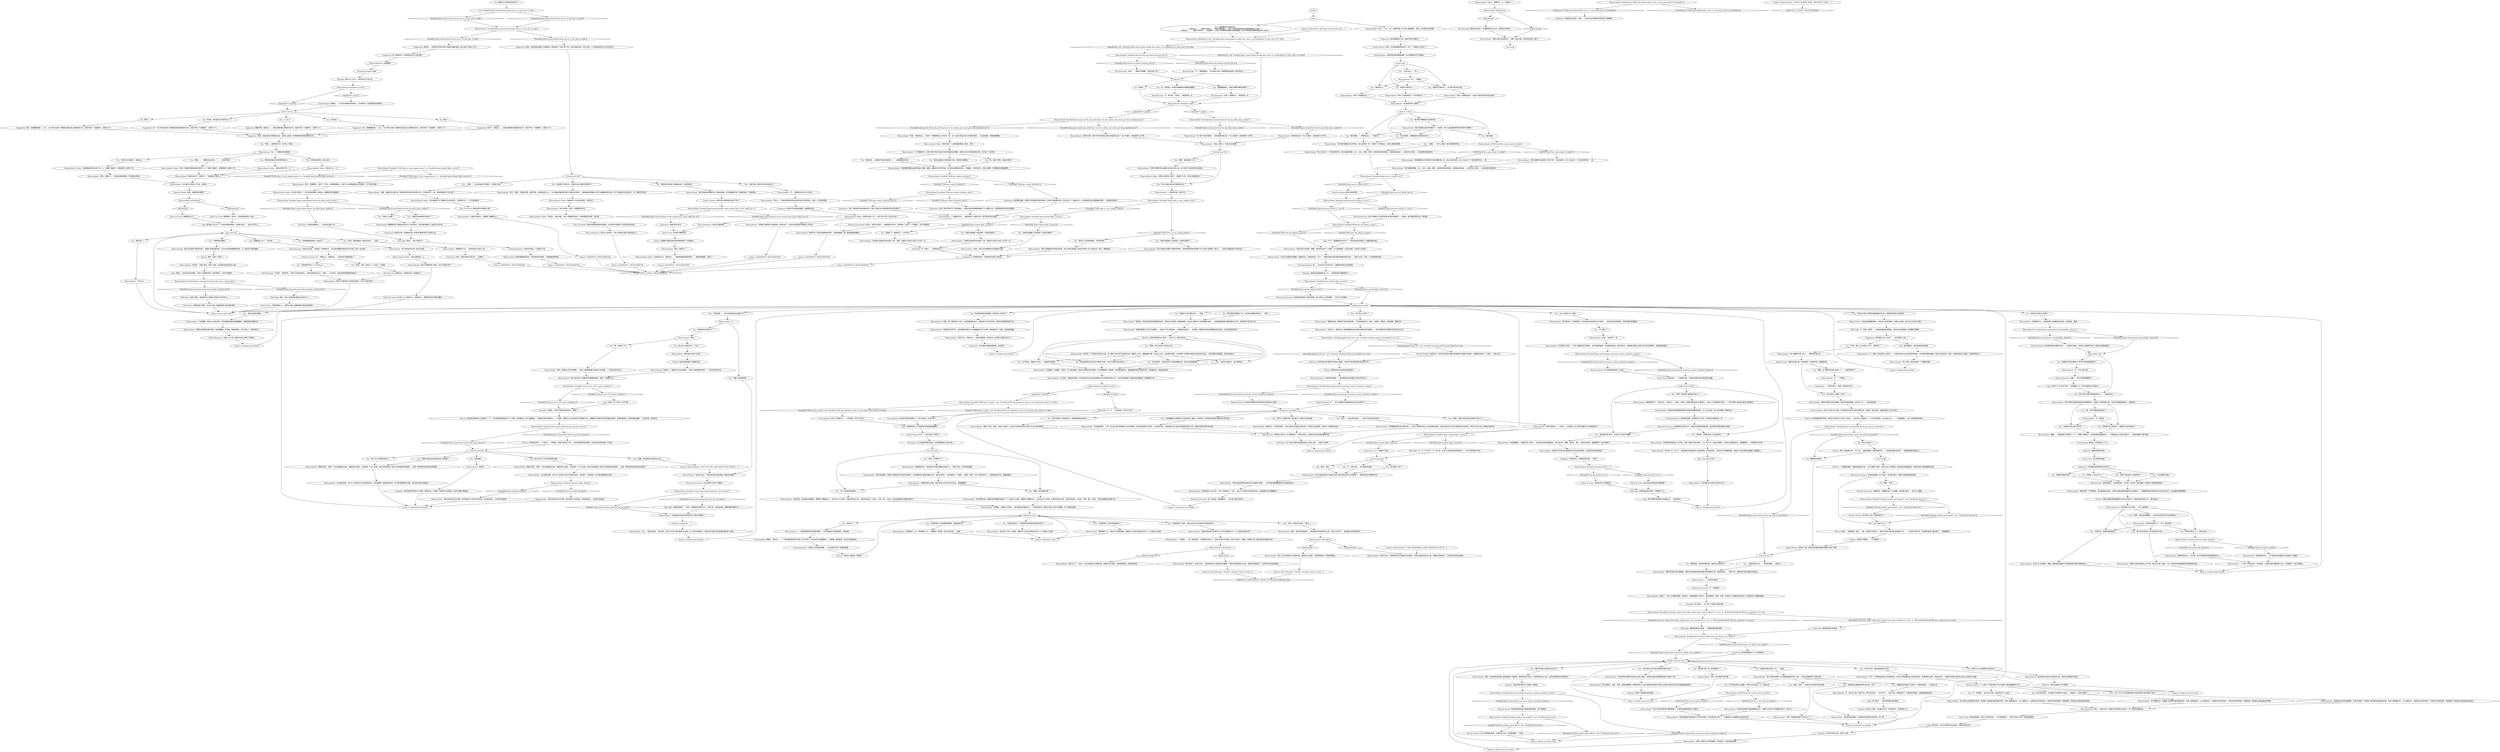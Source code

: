# MEASUREHEAD / FASCHA DQ
# Ask Measurhead if he knows way to turn back time and have converstaion about True Men in his mum's office.,
# ==================================================
digraph G {
	  0 [label="START"];
	  1 [label="input"];
	  2 [label="Measurehead's Babe: “他能进行什么生命活动呢，测颅先生？”"];
	  3 [label="Untitled hub (04)"];
	  4 [label="You: “我喜欢女人。”"];
	  5 [label="techniques and kojka"];
	  6 [label="Kim Kitsuragi: “还来？”警督叹气。“那请你快一点。”"];
	  7 [label="Measurehead: “你身上没有它。你应该为此感激。”"];
	  8 [label="Measurehead: “私人？”他看起来有些困惑。"];
	  9 [label="Measurehead's Babe: “他是要他妈的哭出来了吗，让？”她皱了皱鼻子，好像闻到什么臭味一样。"];
	  10 [label="You: “你要带我去哪里？”"];
	  11 [label="You: “要花多久？”"];
	  12 [label="Measurehead: “别恐慌，火腿三明治。我开个玩笑。我们要去我母亲的办公室。”"];
	  13 [label="Measurehead: “实际上，个体的视觉表现总是向我们传达不同的信息。这是一个代际的割裂。”"];
	  14 [label="Endurance: 他能活到五百岁。"];
	  15 [label="You: “雅伊济尼奥父亲是你的生父吗？”"];
	  16 [label="Measurehead: “对于一个受到创伤的社工的刻板忧虑。现实并不围绕着你自己的创伤运作。即使我有过创伤，我会欢迎它。与雅伊济尼奥父亲的伟大战斗会令我引以为豪。”"];
	  17 [label="Measurehead: “这是因为你仍然没能摆脱一个暴力的国王。你就像一条把尾巴缩在腿间的狗。所有人都能看见它。女人能看见它，这就是你还没有找到一个相衬的伴侣的原因。或者是那个伴侣被从你身边偷走的原因。”"];
	  18 [label="Reaction Speed: 雷内应该会同意。"];
	  19 [label="You: “我以为你不喜欢其他种族的女人——包括克吉克。”"];
	  20 [label="Logic: 你有冷硬的事实保护你免遭心碎——这就足够了。"];
	  21 [label="Measurehead: Variable[\"gates.measurhead_semenese_semen_retention_society\"]"];
	  22 [label="Variable[\"gates.measurhead_semenese_semen_retention_society\"]", shape=diamond];
	  23 [label="!(Variable[\"gates.measurhead_semenese_semen_retention_society\"])", shape=diamond];
	  24 [label="Logic: 智力独立——绝对是值得庆祝的事情。"];
	  25 [label="Measurehead: “在我看来，你需要一个警告。这个警告就是：回到过去是绝对有可能的。你只需要取得一张船票，前往塞热格利岛，那是塞美尼群岛的极南之境，亦称幽灵岛。然后走进灰域。”"];
	  26 [label="You: “好吧，那我去问问她。”[离开。]"];
	  27 [label="You: “灰域驾驶员？我已经和她聊过了。”"];
	  28 [label="Measurehead: IsKimHere()"];
	  29 [label="IsKimHere()", shape=diamond];
	  30 [label="!(IsKimHere())", shape=diamond];
	  31 [label="Measurehead: Variable[\"TASK.get_reality_lowdown_done\"]"];
	  32 [label="Variable[\"TASK.get_reality_lowdown_done\"]", shape=diamond];
	  33 [label="!(Variable[\"TASK.get_reality_lowdown_done\"])", shape=diamond];
	  34 [label="Measurehead: ”记住，发生在我妈办公室里的事，就留在办公室里。沉默冥想结束，生物竞争继续。“"];
	  35 [label="Measurehead: IsKimHere()"];
	  36 [label="IsKimHere()", shape=diamond];
	  37 [label="!(IsKimHere())", shape=diamond];
	  38 [label="Jump to: [Kim Kitsuragi: \"\"Finally. I thought I have to come...\"]"];
	  39 [label="Measurehead's Babe: “别让他*无聊*了！”宝贝在指间卷起一缕发丝，用嫌恶的目光瞪着你。"];
	  40 [label="Measurehead's Babe: “*你*就是那个在下腹部位生长的东西！”女孩怒斥你。“一文不值的家伙。”"];
	  41 [label="Pain Threshold: 这些话语令你*痛彻心扉*。"];
	  42 [label="Measurehead: “女人，”他自问自答。“她们恨它。她们认为你不适合精神上的连结。女人能令你更强大，但首先你不能让你的自卑妨害到这个过程。”"];
	  43 [label="You: “不，当然不是——我只是想试试看。”"];
	  44 [label="Measurehead: “你了解了现实的根茎——然后就想回到过去？”巨人凝视你。他的表情十分严肃……"];
	  45 [label="Measurehead: IsKimHere()  and  Variable[\"gates.measurhead_disable_kim_react_to_turnbacktime_if_seen_once\"] == false"];
	  46 [label="IsKimHere()  and  Variable[\"gates.measurhead_disable_kim_react_to_turnbacktime_if_seen_once\"] == false", shape=diamond];
	  47 [label="!(IsKimHere()  and  Variable[\"gates.measurhead_disable_kim_react_to_turnbacktime_if_seen_once\"] == false)", shape=diamond];
	  48 [label="Suggestion: 除了种族科学，你觉得他还对什么感兴趣？"];
	  49 [label="You: “那是……”（慢慢扫视女孩们。）“……某些*东西*。”"];
	  50 [label="Esprit de Corps: 那警督怎么办？"];
	  51 [label="Esprit de Corps: 女人，种族主义，逆转时间——对他来说不能更无聊了。"];
	  52 [label="Kim Kitsuragi: 警督点头，收起笔记本。他准备走了。"];
	  53 [label="Endurance: 好吧，在我们改变主意之前——动身吧！"];
	  54 [label="You: “性的重点是*协作*。你有多少伴侣并不重要。”"];
	  55 [label="Empathy: 不是这样的。你拥有母亲的爱……对吧？"];
	  56 [label="Measurehead: “他做了一个男人必须做的事情。他变成了一道钢铁般的*平衡力*。通过稀缺性、禁欲、戒律，还有每个父亲都应该和他的儿子保持的令人尊敬的距离。”"];
	  57 [label="Measurehead: “雅伊济尼奥父亲充满智慧。他意识到如果我母亲的温柔没有制衡的力量，我就会变成……”他停下来，确保你的注意力集中在他身上。"];
	  58 [label="Measurehead: “这里曾有过好时光。我在精美的填色书上涂抹塞美尼花卉与动物。那些魔芋花、针鼹、红树林和狐蝠。”"];
	  59 [label="Conceptualization: 嗯……也许你可以多问问当下，就能明白回到过去的秘密。"];
	  60 [label="You: “你和宝贝们是怎么回事？”"];
	  61 [label="You: “精保社？你在说什么？”"];
	  62 [label="Measurehead: “我刚刚和你说了。它不是给你这种被阿尔古迷惑的人准备的。”"];
	  63 [label="Jump to: [mightymeasurehub]"];
	  64 [label="Jump to: [mightymeasurehub]"];
	  65 [label="Measurehead: “很显然，你无法打碎你的神经质的执念。哀悼过去不是男人该做的事情。这应该让那些为亡夫恸哭寡妇来做——还有那些精神有问题的康米主义者，终日悲叹于他们的公社。”"];
	  66 [label="first pale hub"];
	  67 [label="Measurehead: “我和火腿三明治回来了。你瞧，他还活着。我没有伤害这个条子。”"];
	  68 [label="You: “我需要想办法逆转时间。”\n“测颅先生……”（低垂下你的头。）“我觉得我搞砸了，让唯一有足够的财富来为我答疑解惑的人离开了。”\n“测颅先生……”（低垂下你的头。）“我搞砸了，让唯一有足够的财富来为我答疑解惑，但又没有富裕到能够扭曲光的人离开了。”"];
	  69 [label="Measurehead: “别以为我向你讲解了种族科学理论，就意味着我现在是你那个内心*成长*进程的一部分了——你的状况看起来可不容乐观。”"];
	  70 [label="You: 我要怎么让他和我开诚布公？"];
	  71 [label="You: Variable[\"plaza.measurehead_facha_dq_wc_to_get_him_to_talk\"]"];
	  72 [label="Variable[\"plaza.measurehead_facha_dq_wc_to_get_him_to_talk\"]", shape=diamond];
	  73 [label="!(Variable[\"plaza.measurehead_facha_dq_wc_to_get_him_to_talk\"])", shape=diamond];
	  74 [label="Measurehead: Variable[\"plaza.measurehead_facha_dq_wc_to_get_him_to_talk\"]"];
	  75 [label="Variable[\"plaza.measurehead_facha_dq_wc_to_get_him_to_talk\"]", shape=diamond];
	  76 [label="!(Variable[\"plaza.measurehead_facha_dq_wc_to_get_him_to_talk\"])", shape=diamond];
	  77 [label="You: （说谎。）“你之前说你的下腹有一个东西在‘成长’……”"];
	  78 [label="Jump to: [MAINHUB - MEASUREHUB]"];
	  79 [label="Measurehead: “消化与排泄，如同一只超重的阿米巴。”"];
	  80 [label="Jump to: [MAINHUB - MEASUREHUB]"];
	  81 [label="Measurehead: “不。”"];
	  82 [label="Empathy: 这里有一个绝对*崇敬*母亲的孝子。棒极了！"];
	  83 [label="Half Light: 你就同意他吧——你和一头塞美尼老虎被关在一个笼子里。任由他处置。他随时都能*碾死*你。"];
	  84 [label="You: “我真的*必须*回到过去。”（继续。）"];
	  85 [label="Measurehead: “看看你身边。看看性科学的近期发展——所有的新奇技巧，配件，防腐剂，按摩油，润滑油膏，堕胎诊所……”"];
	  86 [label="Measurehead: Variable[\"plaza.fascha_dq_asked_someone_the_q\"]"];
	  87 [label="Variable[\"plaza.fascha_dq_asked_someone_the_q\"]", shape=diamond];
	  88 [label="!(Variable[\"plaza.fascha_dq_asked_someone_the_q\"])", shape=diamond];
	  89 [label="Perception (Sight): 纹身？"];
	  90 [label="Measurehead: “我们可以撇开那个低幼态的朋友。这次只有我们两个。”"];
	  91 [label="You: “曷城警督能和我们一起去吗？”"];
	  92 [label="Measurehead: “这在爱的伟大战争中会对你不利。”"];
	  93 [label="You: “文化的胜利。你看那些吉皮特和克吉克人……”"];
	  94 [label="Half Light: 如果你能运用*恐惧*，还要爱干什么。"];
	  95 [label="Visual Calculus: 历史上*从未*有人像让·卢克测颅先生现在*这样*坚毅不屈。他如同一座方尖碑，顽强的意志伫立在大地上。"];
	  96 [label="Jump to: [daddy questions hub]"];
	  97 [label="Measurehead: “否认事实无法拯救你的灵魂。你就像一条把尾巴缩在腿间的狗。所有人都能看见它。女人能看见它，这就是你还没有找到一个相衬的伴侣的原因。或者是那个伴侣被从你身边偷走的原因。”"];
	  98 [label="Logic: 不-不，盖理看起来太科学了，不适合掺和进这种乱七八糟的爱欲纠葛。"];
	  99 [label="Measurehead: Variable[\"plaza.rene_its_About_love\"]"];
	  100 [label="Variable[\"plaza.rene_its_About_love\"]", shape=diamond];
	  101 [label="!(Variable[\"plaza.rene_its_About_love\"])", shape=diamond];
	  102 [label="Measurehead: Variable[\"plaza.lorryman_fascha_rc_scss\"]"];
	  103 [label="Variable[\"plaza.lorryman_fascha_rc_scss\"]", shape=diamond];
	  104 [label="!(Variable[\"plaza.lorryman_fascha_rc_scss\"])", shape=diamond];
	  105 [label="Physical Instrument: 你得和他搞清楚一些别的事情，男人和男人之间的事情——你为什么打晕他。"];
	  106 [label="You: “抱歉，我没想把对话变得这么私人。”"];
	  107 [label="Measurehead: “我毫不意外。你像一个在垃圾堆里生活的，被抛弃的小畜生。无法滋养一个女人的爱。我们的母亲教会了我们从异性那里识别爱意——这是一种你显然没有体验过的纽带。”"];
	  108 [label="Measurehead: (Variable[\"yard.cuno_report_back_after_speed_quest_hub_reached\"] == true  or  XPStandardSetBool(\"XP.cuno_suspicion\") == true)"];
	  109 [label="(Variable[\"yard.cuno_report_back_after_speed_quest_hub_reached\"] == true  or  XPStandardSetBool(\"XP.cuno_suspicion\") == true)", shape=diamond];
	  110 [label="!((Variable[\"yard.cuno_report_back_after_speed_quest_hub_reached\"] == true  or  XPStandardSetBool(\"XP.cuno_suspicion\") == true))", shape=diamond];
	  111 [label="You: “也许你的父亲只是不知道如何表达关爱？”"];
	  112 [label="You: “是的，咳咳……回到宝贝和逆转时间的话题……”"];
	  113 [label="Interfacing: 一个诚实的男人，做着一份诚实的工作。"];
	  114 [label="You: “这和宗主国有关。他只能靠我了。”"];
	  115 [label="Measurehead: “还有*记住*，在我母亲的办公室里发生的事情，不能传出我母亲的办公室。安静的沉思结束了，生物学的对抗将会继续。”"];
	  116 [label="You: “灰域驾驶员？是的，我们已经讨论过灰域和它的诸多影响了。”"];
	  117 [label="Jump to: [IsKimHere() && gates.measurhead_disa ...]"];
	  118 [label="Encyclopedia: 啊是的，‘蛋白块’——一个格拉德的舶来科学术语，用于形容一个在灰域中过度暴露的人。张着嘴，精神紧张，完全无法回到现实。"];
	  119 [label="You: “哦，她退休了吗？”"];
	  120 [label="Horrific Necktie: 新奇技巧？*你的*技巧或许在弗兰考格斯时代是最不新奇的。你需要这种技巧，*兄弟*——赖以为生！"];
	  121 [label="You: “你的宝贝们美极了。我真伤心。”"];
	  122 [label="You: “但如果我不想一个人去怎么办……。”"];
	  123 [label="Measurehead: “唯一配被称作男人的人——雅伊济尼奥父亲。”"];
	  124 [label="Inland Empire: 雅伊济尼奥父亲？听起来像一个神秘学家。或者魔术师。"];
	  125 [label="Half Light: 不，这是个*陷阱*……如果你顺着他的逻辑走，他会对你说或者做一些*糟糕*的事情……"];
	  126 [label="You: 摆脱掉这种感觉。"];
	  127 [label="Measurehead: “你的自动驾驶仪的鬼哭狼嚎太响了，我看不见也听不见你要举的例子，阿尔古。”"];
	  128 [label="Horrific Necktie: 你们大聊特聊*精液*，但是谁也不射。派对要落幕了，*兄弟*。"];
	  129 [label="Measurehead: “你不需要记住。你就像一条把尾巴缩在腿间的狗。所有人都能看见它。女人能看见它，这就是你还没有找到一个相衬的伴侣的原因。或者是那个伴侣被从你身边偷走的原因。”"];
	  130 [label="Measurehead: “精保社是一个封闭群组，成员都是意志坚定、为建立战略性精液储备而作出贡献的人。它需要钢铁般的意志和无与伦比的专注力。这远超你的精神潜能。”"];
	  131 [label="Measurehead: Variable[\"gates.measurhead_semenokojkic_chimera\"]"];
	  132 [label="Variable[\"gates.measurhead_semenokojkic_chimera\"]", shape=diamond];
	  133 [label="!(Variable[\"gates.measurhead_semenokojkic_chimera\"])", shape=diamond];
	  134 [label="You: “我们的对话是怎么进行到这种方向的……”"];
	  135 [label="Jump to: [techniques and kojka]"];
	  136 [label="Jump to: [mightymeasurehub]"];
	  137 [label="Measurehead: Variable[\"gates.measurehead_know_his_father_was_welder\"]"];
	  138 [label="Variable[\"gates.measurehead_know_his_father_was_welder\"]", shape=diamond];
	  139 [label="!(Variable[\"gates.measurehead_know_his_father_was_welder\"])", shape=diamond];
	  140 [label="Jump to: [paledriver hub]"];
	  141 [label="Endurance: 看起来这也没用，兄弟……也许你应该试着和其他传统主义者聊聊。"];
	  142 [label="Jump to: [Measurehead: \"\"DON'T WORRY, BABE. THIS WON'T TAKE...\"]"];
	  143 [label="Jump to: [Measurehead: \"\"AND REMEMBER. WHAT HAPPENS IN MY M...\"]"];
	  144 [label="You: “等等，我到底缺了什么？”"];
	  145 [label="Measurehead: “你确实在肢体冲突中胜过了我，但我并不在智力冲突上*欠*你一次。”"];
	  146 [label="You: “这条裤子不适合你。它穿在你身上就像*性爱把手*。”"];
	  147 [label="Measurehead: “整个组织见证了她被授予荣誉镌刻镇纸。那是一个温柔的日子。”"];
	  148 [label="Measurehead: “我会对你大发慈悲，蚕蛹。我会和你分享一个秘密。这个秘密就是：过去没有爱。只有当下才有爱。”"];
	  149 [label="You: “或许就讲一两个？”"];
	  150 [label="You: “什么胜利？”"];
	  151 [label="Measurehead: Variable[\"TASK.get_reality_lowdown\"]"];
	  152 [label="Variable[\"TASK.get_reality_lowdown\"]", shape=diamond];
	  153 [label="!(Variable[\"TASK.get_reality_lowdown\"])", shape=diamond];
	  154 [label="Measurehead: Variable[\"gates.measurhead_fascha_dq_didnt_know_reality\"]"];
	  155 [label="Variable[\"gates.measurhead_fascha_dq_didnt_know_reality\"]", shape=diamond];
	  156 [label="!(Variable[\"gates.measurhead_fascha_dq_didnt_know_reality\"])", shape=diamond];
	  157 [label="Jump to: [MAINHUB - MEASUREHUB]"];
	  158 [label="Kim Kitsuragi: “不会的。”他安慰你。“我们又不是连体婴儿。你想去和他谈论女人，我想……干点别的。别因为我的缘故而克制自己。”"];
	  159 [label="Half Light: 这是个陷阱！谁知道你去了那里之后他会*对你*做什么……"];
	  160 [label="Esprit de Corps: 那警督呢？他不在，但你希望他和你一起去……"];
	  161 [label="Esprit de Corps: 没关系。女人种族主义，逆转时间——警督本来也不会感兴趣的。"];
	  162 [label="Measurehead: “你的赞同对我来说一文不值。你是个被爱*打败*的男人。这一目了然。我在你的表情、声音和心里看到这点。爱需要勇气——你的勇气还不够。”"];
	  163 [label="Measurehead: Variable[\"reputation.kim\"] >= 1"];
	  164 [label="Variable[\"reputation.kim\"] >= 1", shape=diamond];
	  165 [label="!(Variable[\"reputation.kim\"] >= 1)", shape=diamond];
	  166 [label="Measurehead: “我没有屈服于我的身体对于享乐的追求。但你显然这么做了——这就是为什么我要停止和你的对话。”"];
	  167 [label="Empathy: 打你的不是你父亲，是这个世界。"];
	  168 [label="Measurehead: “与之相反的是，你产生了这种对于宝贝们的病态执念。任何宝贝，包括我的。这不是问题的解决方案。”"];
	  169 [label="You: “我几乎不记得我的母亲了。”"];
	  170 [label="Measurehead: “哪怕你只是*有一点*想要找到一个相衬的伴侣，你都必须打碎这层幼稚的外壳。”"];
	  171 [label="You: “为什么我觉得这里有诈……”"];
	  172 [label="Measurehead: “在你买票之前，我建议你先看看灰域能对一个人造成什么后果。酒精是个残酷的主人，但它还比不上灰域。灰域夺走你的心智，丢弃你的血肉。它任性、可怖，像一个处女。你会在她面前失去勇气的。”"];
	  173 [label="Measurehead: “是的。我们的会晤结束了。是时候离开我母亲的办公室，回到工作中去了。我希望这对你有所启发。”"];
	  174 [label="Measurehead: “我们说完了。还有*记住*，在我母亲的办公室里发生的事情，不能传出我母亲的办公室。安静的沉思结束了，生物学的对抗将会继续。”"];
	  175 [label="Measurehead: “你想回到过去？”巨人盯着你。他的表情十分严肃……"];
	  176 [label="Measurehead: “我可以想象那对你来说有多难。别以为现在我就有义务成为你那个内心*成长*的一部分。想都别想。”"];
	  177 [label="Measurehead's Babe: “听到没，”她尖叫道，“像一只肥胖的阿米巴！你甚至都没法*操*！真可悲。”"];
	  178 [label="Measurehead: “所以……女人，哈？”塞美尼超人在沙发上舒展身体，如同一头布满花纹的巨猫。"];
	  179 [label="women hub"];
	  180 [label="You: （环顾四周。）“所以你妈妈现在在这里工作？”"];
	  181 [label="Measurehead: “我的母亲*永远*不会死。”"];
	  182 [label="Untitled hub (08)"];
	  183 [label="You: “我承认我最近才回到现实中来。我依然头昏脑胀。”"];
	  184 [label="Measurehead: 雕塑般的巨人看起来已经忘记了你的存在。他沉浸在思绪中，视线扫过地平线……"];
	  185 [label="Measurehead: “它甚至令我伤心。酒精是个残酷的主人。”"];
	  186 [label="You: “是时候说到男人的对立面了。”"];
	  187 [label="Measurehead: “也许我们*应该*私下交谈。和我走。”"];
	  188 [label="Kim Kitsuragi: “你自己去谈话。”他答道，扫视着扶手。“反正我也需要去弗利多买点东西。我们一会见面。”"];
	  189 [label="Measurehead: Variable[\"whirling.necktie_personified\"]  and  CheckItem(\"neck_tie\")"];
	  190 [label="Variable[\"whirling.necktie_personified\"]  and  CheckItem(\"neck_tie\")", shape=diamond];
	  191 [label="!(Variable[\"whirling.necktie_personified\"]  and  CheckItem(\"neck_tie\"))", shape=diamond];
	  192 [label="You: “谢谢你和我分享这一切。”（继续。）"];
	  193 [label="Electrochemistry: 有趣……所以它是某种催情药？"];
	  194 [label="You: “我不觉得有人在和我乱交。虽然我希望有这样的人。”"];
	  195 [label="Reaction Speed: 哼……所以*这就是*他和那些克吉克之间的情况了……"];
	  196 [label="Jump to: [daddy questions hub]"];
	  197 [label="Jump to: [mightymeasurehub]"];
	  198 [label="You: “你不明白。我要从30年代——把迪斯科带回来。”"];
	  199 [label="Measurehead: “或许这样最好。如果学习基础词汇的机会已经错过，向你解释现实-根茎的精妙之处，就已经太晚了。将灰域视作一个谜题——黑暗、可憎，又令人惊异地平凡——如同结块的牛奶、发霉的蜜桃。”"];
	  200 [label="Endurance: 又来？但你已经学习了理论基础……看来在我们搞清楚到底缺了什么概念之后，还是得回来和石柱先生聊聊。"];
	  201 [label="Measurehead: Variable[\"gates.mhead_fight_success\"]"];
	  202 [label="Variable[\"gates.mhead_fight_success\"]", shape=diamond];
	  203 [label="!(Variable[\"gates.mhead_fight_success\"])", shape=diamond];
	  204 [label="You: “你就不能直截了当地回答一次我的问题吗？”"];
	  205 [label="Measurehead: “你想用心理学的方式操控我，但你失败了。现在你应该回到你卑微的工作中去。”"];
	  206 [label="Electrochemistry: 而且比你更好看。"];
	  207 [label="Measurehead: “是的。”"];
	  208 [label="Measurehead: “是的。带着无与伦比的荣耀——有些人说她带着最为至高无上的荣耀。一个真正的现代仪式。”"];
	  209 [label="You: “抱歉，我没想刺探。”"];
	  210 [label="Reaction Speed: 女……？"];
	  211 [label="Measurehead: “然后？你就想说这个？你不喜欢女人？”"];
	  212 [label="what is it about"];
	  213 [label="You: “当下有什么好的？”"];
	  214 [label="Measurehead: Variable[\"gates.mhead_fight_success\"]"];
	  215 [label="Variable[\"gates.mhead_fight_success\"]", shape=diamond];
	  216 [label="!(Variable[\"gates.mhead_fight_success\"])", shape=diamond];
	  217 [label="Measurehead: “为了理解时间，你至少得对*现实*的运作法则有最基本的理解。你眼中无穷无尽的震惊告诉我，你对此*一无所知*。”"];
	  218 [label="Untitled hub (02)"];
	  219 [label="Measurehead: “我们去王国地下最深的洞穴，那里生活着无眼生物，它们对光线和温暖蒙昧无知，只一味在地下潜伏盘踞。”"];
	  220 [label="Shivers: 一个强硬的身影，有着神话般的比例，几乎占满整个房间。他在水池上方弯着背，肌肉如同海浪般舒展，在他的皮肤下卷出细腻的波纹。"];
	  221 [label="Electrochemistry: 这对于种族主义货車司机来说*肯定*是假的——这家伙一辈子都没有挤出过一两的爱！"];
	  222 [label="Jump to: [Measurehead: \"\"BUT YOU DID. AND THEN YOUR TESTICL...\"]"];
	  223 [label="Measurehead: “多么可惜。那本来会是一个有趣的话题。”"];
	  224 [label="Measurehead: “绝望。祈求。迷惑。没有女人想和一个屈从于生理冲动的男人建立长久的心理-性纽带。”"];
	  225 [label="Measurehead: Variable[\"gates.mhead_fight_success\"]"];
	  226 [label="Variable[\"gates.mhead_fight_success\"]", shape=diamond];
	  227 [label="!(Variable[\"gates.mhead_fight_success\"])", shape=diamond];
	  228 [label="Measurehead: “如果你想要关于宝贝们的建议——或者关于生活的奥秘——或者甚至瑞瓦肖——向前看。你需要不断前进来摆脱失败的状态。向未来的胜利进发。”"];
	  229 [label="Measurehead: “不。”冷静的声音从你上方传来。"];
	  230 [label="Measurehead's Babe: “测颅先生独一无二，他不*在乎*别人怎么评价他！”"];
	  231 [label="Visual Calculus: 奇怪，在这里他看起来有些不一样了。不再那么的‘庞大’了。"];
	  232 [label="Measurehead: Variable[\"cargo.evrart_2372_union_members\"]"];
	  233 [label="Variable[\"cargo.evrart_2372_union_members\"]", shape=diamond];
	  234 [label="!(Variable[\"cargo.evrart_2372_union_members\"])", shape=diamond];
	  235 [label="Measurehead: Variable[\"cargo.measurehead_physinst_not_accurate\"]"];
	  236 [label="Variable[\"cargo.measurehead_physinst_not_accurate\"]", shape=diamond];
	  237 [label="!(Variable[\"cargo.measurehead_physinst_not_accurate\"])", shape=diamond];
	  238 [label="mightymeasurehub"];
	  239 [label="Reaction Speed: 这个精液保留社是什么东西？"];
	  240 [label="Physical Instrument: 但记住，别花太多努力——要是搞得太复杂，你就*梆*！变成了一个四眼仔。你可不想那样。"];
	  241 [label="Measurehead: Variable[\"gates.measurhead_fascha_dq_didnt_know_reality\"]"];
	  242 [label="Variable[\"gates.measurhead_fascha_dq_didnt_know_reality\"]", shape=diamond];
	  243 [label="!(Variable[\"gates.measurhead_fascha_dq_didnt_know_reality\"])", shape=diamond];
	  244 [label="You: “那和你的朋友们的奇特性质有关。”"];
	  245 [label="You: “那警督怎么办？”（转向金。）"];
	  246 [label="Logic: 别担心，他没在给你设陷阱。*所有人*都看到你们一起去那里了。你不会有事的。"];
	  247 [label="Measurehead: “听起来像是一个被爱打败了的男人。无法面对自然的残酷现实。我们是天空，蝴蝶，杜鹃花，犀牛，自然对抗自然。爱需要勇气。战斗的勇气。”"];
	  248 [label="Measurehead: “你只有一点。太少了。这就是我们来我母亲办公室的原因。你得来找我，从性的艺术中攫取智慧。别把这个机会浪费在谄媚的人格映像上。”"];
	  249 [label="Inland Empire: 沉默的房间显得昏昏欲睡，灰尘的颗粒在空气中翻涌……"];
	  250 [label="Measurehead: “我们已经建立起这样的概念了。告诉我，是什么驱动着你搜寻这样*奇妙*的事物？”"];
	  251 [label="Conceptualization: 他说得有道理。思维或许可以永存，但肉体总有腐朽的一天。"];
	  252 [label="daddy questions hub"];
	  253 [label="Jump to: [daddy questions hub]"];
	  254 [label="You: 向上看。"];
	  255 [label="Pain Threshold: 奇怪……你的全身上下都找不出和这有关的记忆。他一定是在胡编乱造。"];
	  256 [label="Measurehead: “与之相反的是，你产生了这种对于过去的病态执念。站在我面前，期望逆转时间。这不是问题的解决方案。你应该从失败中站起来。”"];
	  257 [label="Measurehead: “蚕蛹……”他居高临下地停顿了一下。“我属于*精保社*。违背我意愿的繁殖后代——不管是混血儿还是正常孩子——对我来说都*不是*问题。”"];
	  258 [label="Jump to: [Kim Kitsuragi: \"\"Finally. I thought I have to come...\"]"];
	  259 [label="Measurehead: “你瞧，他破烂的大脑卡在了某种异世界与我们的世界之间。它们融合在了一起。他很快就会分不清二者了。”"];
	  260 [label="Measurehead: Variable[\"gates.measurehead_viscal_noticed_how_much_taller_he_is\"]"];
	  261 [label="Variable[\"gates.measurehead_viscal_noticed_how_much_taller_he_is\"]", shape=diamond];
	  262 [label="!(Variable[\"gates.measurehead_viscal_noticed_how_much_taller_he_is\"])", shape=diamond];
	  263 [label="Physical Instrument: 这在生理学上是*不*准确的……"];
	  264 [label="Measurehead: “从生物学上来说，一个男人要是把自己的精华、自己的基因蓝图，传给最多的宿主、最多的后代，他就最大程度上完成了自己的生物使命。这就是爱的胜利。”"];
	  265 [label="mightymeasurehub"];
	  266 [label="You: “等等，那你那个精液团又是什么？”"];
	  267 [label="Suggestion: 而且，这些女孩似乎都是克吉克。这是怎么回事？你得搞明白他和格拉德的关系……"];
	  268 [label="Measurehead's Babe: “他在说什么，让？”"];
	  269 [label="Measurehead: “你是说宝贝们，我明白了。”他好像在计算什么。"];
	  270 [label="Measurehead: “那个低幼态的生物？他不在这里。”"];
	  271 [label="Jump to: [mightymeasurehub]"];
	  272 [label="Measurehead: IsTHCFixed(\"the_waste_land_of_reality\")"];
	  273 [label="IsTHCFixed(\"the_waste_land_of_reality\")", shape=diamond];
	  274 [label="!(IsTHCFixed(\"the_waste_land_of_reality\"))", shape=diamond];
	  275 [label="Measurehead: “弃绝酒精是从你的思维中扫除迷雾的第一步。别以为我没发现。男人只会出于一个目的逆转时间——爱。”"];
	  276 [label="You: “我同意，性确实具有一定的竞争性。”"];
	  277 [label="Esprit de Corps: 你绝对失去了同事的爱。"];
	  278 [label="Measurehead: “一个完全的*娘炮*。”"];
	  279 [label="Reaction Speed: ‘个人创伤’？他是在暗示*你*才是那个被爸爸暴揍的人吗？"];
	  280 [label="You: “你难道不担心制造出一个塞美尼-克吉克混血儿？”"];
	  281 [label="You: “你是不是在磕什么违禁药物？”"];
	  282 [label="Measurehead: Variable[\"character.habit_alcohol\"]"];
	  283 [label="Variable[\"character.habit_alcohol\"]", shape=diamond];
	  284 [label="!(Variable[\"character.habit_alcohol\"])", shape=diamond];
	  285 [label="Authority: 你现在肩负着*瑞瓦肖的命运与荣耀*，谁还在乎性伴侣和她们的乱交行为？"];
	  286 [label="You: “别再把任何事都说得和*我*有关一样了”"];
	  287 [label="Half Light: 不，不……这听起来一点也*不*诱人！"];
	  288 [label="Measurehead: “或者你就自己去看。看它如何从沙漠与天空中生出，吞噬珊瑚礁。”"];
	  289 [label="You: “你是在说其中一个货車驾驶员知道如何逆转时间吗？”"];
	  290 [label="Measurehead: ”到此为止了。*记住*，发生在我妈办公室里的事，就留在办公室里。沉默冥想结束，生物竞争继续。“"];
	  291 [label="Measurehead's Babe: “你说话的方式，测颅先生……”她崇拜地看向魁梧的男人。“简直诗情画意。太美了！”"];
	  292 [label="You: “但她曾经在这里工作？”"];
	  293 [label="Measurehead: “然后？你就想说这个？你是个混乱的性别平等活动家？”"];
	  294 [label="Measurehead: “感情交流增强性爱的快感。我们像藤蔓一样交缠。脆弱和强壮，男人和女人，母亲和孩子。”"];
	  295 [label="You: “嘿，我是个警官，我知道*很多*！”"];
	  296 [label="Endurance: 又来？看来我们得在搞明白这个‘现实’东西之后才能回来和石柱先生聊天了。"];
	  297 [label="Jump to: [MAINHUB - MEASUREHUB]"];
	  298 [label="Half Light: 把他……踢个*稀巴烂*！"];
	  299 [label="Encyclopedia: 一个勤勉的方式……看起来是个不错的方向。把它变得*科学*起来！"];
	  300 [label="Jump to: [MAINHUB - MEASUREHUB]"];
	  301 [label="Measurehead: “我们不需要你那个朋友。这次只有我们两个。”"];
	  302 [label="You: （先点点头。）“女人。”"];
	  303 [label="Measurehead: “你的话被阿尔古盖得几乎听不清了，但你说得对。男人只会出于一个目的逆转时间——爱。”"];
	  304 [label="Pain Threshold: 哎哟……"];
	  305 [label="Measurehead: Variable[\"gates.measurhead_fascha_dq_shivers_jairzinho\"]"];
	  306 [label="Variable[\"gates.measurhead_fascha_dq_shivers_jairzinho\"]", shape=diamond];
	  307 [label="!(Variable[\"gates.measurhead_fascha_dq_shivers_jairzinho\"])", shape=diamond];
	  308 [label="Volition: 他甚至不用肥皂……*不可置信*。"];
	  309 [label="Empathy: 多么悲伤——这个男人只感受过母亲的爱……"];
	  310 [label="Measurehead: Variable[\"whirling.necktie_personified\"]  and  CheckItem(\"neck_tie\")"];
	  311 [label="Variable[\"whirling.necktie_personified\"]  and  CheckItem(\"neck_tie\")", shape=diamond];
	  312 [label="!(Variable[\"whirling.necktie_personified\"]  and  CheckItem(\"neck_tie\"))", shape=diamond];
	  313 [label="Measurehead: “因为雅伊济尼奥父亲是我的父亲，他的名字是雅伊济尼奥。”"];
	  314 [label="You: “不，你误解了。我父亲不打我。我没有任何个人创伤。”"];
	  315 [label="You: “也许你是对的，也许我的父亲*确实*打过我……问题在于，我记不清楚了。”"];
	  316 [label="You: “我想不起来任何和我母亲有关的事情了。”"];
	  317 [label="Measurehead: “不，它只让我兴奋。”"];
	  318 [label="Measurehead: “你的头脑无法辨别这种情况的细微特点。它超出了你的情商上限。*还有*你的基因想象力。试都别试。”"];
	  319 [label="You: “嘿，你在严重低估我的能力！”"];
	  320 [label="Savoir Faire: 街头赛車辛迪加？"];
	  321 [label="Measurehead: Variable[\"gates.measurhead_fascha_dq_mum_shivers\"]"];
	  322 [label="Variable[\"gates.measurhead_fascha_dq_mum_shivers\"]", shape=diamond];
	  323 [label="!(Variable[\"gates.measurhead_fascha_dq_mum_shivers\"])", shape=diamond];
	  324 [label="Shivers: 应该有些东西——一段记忆，一种感受，即使只是惊鸿一瞥——但你的精神深渊沉默着。你对你的母亲的印象一片空白。"];
	  325 [label="Electrochemistry: 听起来很*有趣*——是时候把这些东西融入你的日常生活了。"];
	  326 [label="Jump to: [mightymeasurehub]"];
	  327 [label="You: “我确信你的爸爸认为你是一个顶级掠食者。一个领袖人物。”"];
	  328 [label="Jump to: [mightymeasurehub]"];
	  329 [label="Savoir Faire: 不管他想做什么，你都可以像一条鳗鱼那样*滑出他的掌控*……"];
	  330 [label="Interfacing: 希望他能教给儿子一些焊接技巧……"];
	  331 [label="Measurehead: “去看看。”他指向十字路口。“路口那白发的蛋白块。一个货車驾驶员。哪怕你只是个半吊子的警察，也一定能找到她。”"];
	  332 [label="Measurehead: “再和她聊一次。问她关于灰域的事情。看看对于过去的无情执念会对一个人造成什么后果。”"];
	  333 [label="Measurehead: “而你依然执着于逆转时间？在你已经看到它对一个人造成的后果之后？”"];
	  334 [label="You: “所以*到底*有没有可能回到过去？”"];
	  335 [label="Measurehead: “你恨不得把所有对话都引向你自己的人格，这只体现了你低得可怜的自尊心。”"];
	  336 [label="Electrochemistry: 这位女士显然将一个男人的性能力置于其他品质之上。"];
	  337 [label="Measurehead: “是的，我听到了。”"];
	  338 [label="Volition: 他的话语带着永不屈服的信念。"];
	  339 [label="Measurehead: “然后？你就想说这个？”"];
	  340 [label="Measurehead: “还有女人。剃毛的女人能够理解类似多边恋和*随意性爱*的概念——其中的典型例子就是克吉克的乱交生活。”"];
	  341 [label="sacred techniques"];
	  342 [label="Measurehead: “你想从我这里得到这些欢乐与控制的*武器*……还不如妄想联盟国把他们的军舰签给你。”"];
	  343 [label="Measurehead: Variable[\"gates.measurhead_semenese_semen_retention_society\"]"];
	  344 [label="Variable[\"gates.measurhead_semenese_semen_retention_society\"]", shape=diamond];
	  345 [label="!(Variable[\"gates.measurhead_semenese_semen_retention_society\"])", shape=diamond];
	  346 [label="Measurehead: “你想理解的概念远超你的能力范围，蚕蛹。连基本词汇都不知道，你只是在浪费我的时间。”他皱眉。“你得先学习。和别人聊聊，问清楚现实的基础概念。”"];
	  347 [label="Endurance: 这显然不够。你得做些*耸人听闻*的事情才能打开他的心防。"];
	  348 [label="Endurance: 你得先潜移默化……让他对你坦诚一些。"];
	  349 [label="Measurehead: Variable[\"tc.wirral\"]"];
	  350 [label="Variable[\"tc.wirral\"]", shape=diamond];
	  351 [label="!(Variable[\"tc.wirral\"])", shape=diamond];
	  352 [label="Suggestion: 看着不像。但是女人……他身边围绕着卫星般的宝贝们，甚至不是一个或者两个，而是*三个*。"];
	  353 [label="Logic: 那*案子*怎么办？！你没时间做这种事，尤其是*现在*……或许之后可以……"];
	  354 [label="Measurehead's Babe: “我也没看到他，让……”"];
	  355 [label="Measurehead: “这种丧气的协作空话就是你找不到未来的原因。这也是你没有爱的原因。”"];
	  356 [label="Volition: 他看着不像是会每过两秒精神崩溃一次的那种人。"];
	  357 [label="Measurehead: “他们说那是荣耀，正义，复仇，悔恨，赎罪，还有很多其他的假话，但剥掉这些伪装——在他们内心深处——永远是爱在驱动他们。”"];
	  358 [label="Esprit de Corps: 或许还有你的朋友和同事的爱？"];
	  359 [label="Measurehead: “是的，我从雅伊济尼奥父亲那里继承了基因型。我是他的进化版本。在他的肉体消亡之后，他将在我的精华中获得永生。”"];
	  360 [label="Empathy: 他的话语听起来几乎带着一种渴望。"];
	  361 [label="Authority: 他的语调忽然变得十分肃穆，要是你闭上了眼睛，你甚至可以发誓他一定正在单膝下跪起誓。"];
	  362 [label="Measurehead: “现在改变你自己还不晚。放弃对阿尔古的信仰。然后更加深入。从失败中站起来。”"];
	  363 [label="Shivers: 你的意识深处有什么东西动了一下，让你浑身的结缔组织打了个冷颤。你好像坐在一部儿童雪橇上，在皑皑白雪中呼啸而过。一个温暖、和蔼的人正在你身后引导雪橇的方向，她戴着长手套的双手安抚着你的脊背。你感到被很多、很多的爱包裹着——并且非常、非常安全。"];
	  364 [label="Empathy: 用那个问题痛击他的软肋。"];
	  365 [label="Measurehead: “让它同化、腐蚀你的思维。然后你就可以永永远远地腌在你无可逆转的失败之中。与此同时种族敌人就会耻笑你僵直的、张着嘴的尸体。”"];
	  366 [label="You: “灰域驾驶员？我试图和她聊聊，但是进展不佳。”"];
	  367 [label="Suggestion: 很明显——你得将对话导向*最*令他感兴趣的话题。能让他私下和别人讨论……"];
	  368 [label="You: “那么她一定是去世了。节哀。”"];
	  369 [label="Composure: 小心！他竖起了防线。"];
	  370 [label="You: 无视他。"];
	  371 [label="Drama: 等等，这是个*玩笑*？"];
	  372 [label="Measurehead: “我再说一遍：这是让我完整的柔情与强硬之间的*平衡*。”"];
	  373 [label="Horrific Necktie: 刚才是有人说了*违禁药物*吗？！"];
	  374 [label="Measurehead: Variable[\"gates.measurhead_semenese_semen_retention_society\"]"];
	  375 [label="Variable[\"gates.measurhead_semenese_semen_retention_society\"]", shape=diamond];
	  376 [label="!(Variable[\"gates.measurhead_semenese_semen_retention_society\"])", shape=diamond];
	  377 [label="Electrochemistry: 哇哦。这个男人是真的对性心理学了如指掌。"];
	  378 [label="Measurehead: “是的。我一直喜欢这个地方。这是我最爱的地方。当我还是个孩子的时候，我常来这里等我母亲下班。”"];
	  379 [label="You: “你难道不会因为那种*土豆*的气味而感到困扰吗？”"];
	  380 [label="You: “你难道不担心她们会怀孕？”"];
	  381 [label="kojko babes hub"];
	  382 [label="Electrochemistry: 生命的意义在于欢愉……为什么要拒绝？"];
	  383 [label="Measurehead: “这样说太简单化了。不过，是这样的。”"];
	  384 [label="Measurehead: “如果讨论身体机能会让你不适，我们可以换个话题。讨论一些和你的幼稚感情观念更相符的东西。”"];
	  385 [label="You: “你不用总是这么*强硬*。偶尔也可以放松一点，享受生活。”"];
	  386 [label="Jump to: [mightymeasurehub]"];
	  387 [label="Savoir Faire: 即使这是个陷阱，你也可以像一条鳗鱼那样*滑出他的掌控*……"];
	  388 [label="Rhetoric: 但他不是传统主义者吗？！他为什么一直在讲未来……"];
	  389 [label="You: “酷啊，我去哪里买票？”"];
	  390 [label="paledriver hub"];
	  391 [label="Measurehead: IsKimHere()"];
	  392 [label="IsKimHere()", shape=diamond];
	  393 [label="!(IsKimHere())", shape=diamond];
	  394 [label="Measurehead: “你在暴力的肢体冲突中胜过了我，没错，但我并不在智力冲突上*欠*你一次。”"];
	  395 [label="Suggestion: 你得再劝劝他，才能和他开诚布公地谈谈。"];
	  396 [label="You: “看来他们说你是个健美运动员，还真没说错。”"];
	  397 [label="Visual Calculus: 你有没有注意到他比你高了多少？"];
	  398 [label="Measurehead: “她退休了。带着无与伦比的荣耀——有些人说她是最优秀的。一个真正的现代仪式。”"];
	  399 [label="You: “是的，拜托。”"];
	  400 [label="Measurehead: “传递你的思维蓝图和精神比传递血肉要阳刚得多。女人生出血肉，男人给予精神。精神永存。”"];
	  401 [label="Kim Kitsuragi: “妈的……”警督小声嘟囔。“他还当真了哈？”"];
	  402 [label="Kim Kitsuragi: “不，我不能，”他承认。“那请你快一点。”"];
	  403 [label="Measurehead's Babe: “把你的臭丁丁从那些超前概念上拿走，农民！”"];
	  404 [label="Endurance: 他说得有道理。如果你不知道现实的运作规律，你绝不可能逆转时间。我们去问一个*富裕*的人（你知道他们肯定清楚基础问题），啃啃他们的脑子。"];
	  405 [label="You: 虐恋？"];
	  406 [label="You: 不知道。他好像只在乎他的*女人*。"];
	  407 [label="Suggestion: 是，但更重要的是——女人。这个样本出现在了围绕在他身边的卫星般的宝贝们，甚至不是一个或者两个，而是*三个*。"];
	  408 [label="You: “好吧，当然。我自已一个人能行。没问题。”"];
	  409 [label="Measurehead: “女人。”他重复。"];
	  410 [label="Measurehead: “不，一个焊接工。”"];
	  411 [label="You: “等等，这个雅伊济尼奥父亲是一个……*神秘学家*吗？"];
	  412 [label="Measurehead: “还有沙发。沙发有点小，但是它很舒服。没有任何一台别的沙发能比得上它。”"];
	  413 [label="Logic: 没有什么*土豆*的气味——搞清楚这一点。那只是种族主义的话术。"];
	  414 [label="Encyclopedia: 精保社？你好像又忘了什么……"];
	  415 [label="Measurehead: “精液保留社。不出我的意料，你对此一无所知。匿名撸管人可能是个你更熟悉的组织。”"];
	  416 [label="You: “听起来*激动人心*！我怎么加入？”"];
	  417 [label="Suggestion: 是时候进入私人对话了——他已经卸下心防。"];
	  418 [label="Half Light: 像是肢体暴力的味道……就像坤诺和他的爸爸。"];
	  419 [label="Inland Empire: 终于——有机会搭上*神圣*了。"];
	  420 [label="You: “等等，灰域是什么？”"];
	  421 [label="You: “蛋白块？”"];
	  422 [label="Kim Kitsuragi: 看到你走出房门，曷城警督向你点点头。看来他正在等你。"];
	  423 [label="Measurehead: IsTaskActive(\"TASK.ask_traditionalists_how_to_turn_back_time\")--[[ Variable[ ]]"];
	  424 [label="IsTaskActive(\"TASK.ask_traditionalists_how_to_turn_back_time\")--[[ Variable[ ]]", shape=diamond];
	  425 [label="!(IsTaskActive(\"TASK.ask_traditionalists_how_to_turn_back_time\")--[[ Variable[ ]])", shape=diamond];
	  426 [label="Suggestion: 简单。在他的随从面前大力羞辱他，直到他私下*求你*停下来。然后你就告诉他，那不过是一个让他和他的宝贝们分开的技巧……"];
	  427 [label="Jump to: [MAINHUB - MEASUREHUB]"];
	  428 [label="Measurehead: “过去不过是静态的图像，扭曲的记忆，痴狂的怀旧。当下——带着无限的可能与数不胜数的胜负得失——远胜于过去。它是一个*生机勃勃*组织。”"];
	  429 [label="Measurehead: “你想让我和你，一个陌生人，分享我在人生之旅中收集并内化的神圣技巧？”"];
	  430 [label="Measurehead: “别以为我母亲的办公室会让我忘记我们是生物学上的竞争者——哪怕你根本不是我的对手。”"];
	  431 [label="Measurehead: “不用道歉。我的女人喜欢这样。有时流露出脆弱也是很重要的。脆弱感催生感情交流。”"];
	  432 [label="what is he into"];
	  433 [label="Suggestion: 或许不。但是女人……他身边围绕着卫星般的宝贝们，甚至不是一个或者两个，而是*三个*。"];
	  434 [label="You: “听着……我想和你讨论一些*私人*问题。”"];
	  435 [label="Measurehead: “不会太久。”"];
	  436 [label="You: “我不是懦夫，我只是很有求生欲望。”"];
	  437 [label="You: “重点是爱。”"];
	  438 [label="You: （耸肩。）“没什么原因，我只是想逆转时间。”"];
	  439 [label="You: “他又是怎么*塑造*了你的？”"];
	  440 [label="You: 等等，‘供电’？"];
	  441 [label="Physical Instrument: 重要时刻，睾酮替代物，生长激素，格拉德兴奋剂——他*什么*都磕。"];
	  442 [label="Measurehead: “这是一种我可以共情的孱弱。我怜悯你。你应当感到安慰。”"];
	  443 [label="Measurehead: “你想刺探什么。这种软弱的心理操控对我无效。有话直说，蚕蛹。”"];
	  444 [label="Measurehead: “我刚刚和你说了。你不能。我们不接受你这种软弱受创的人。”"];
	  445 [label="Drama: 但是乱乱乱交会带来戏戏戏剧性！"];
	  446 [label="Measurehead: “不出我的意料，一男一女之间心理-性纽带这么复杂的事情，对你来说是遥不可及的。与之相反的是，你继续美化你父母之间有缺陷的虚幻关系，期望以此弥补他们的过错。”"];
	  447 [label="Jump to: [daddy questions hub]"];
	  448 [label="You: “那他至少教了你一些焊接技巧？”"];
	  449 [label="Measurehead: “走开，侏儒警官。”他打了个哈欠，甚至懒得看你。“我不关心你那些孱弱无力的絮叨。它们令我*无聊*。”"];
	  450 [label="Measurehead's Babe: “别再让测颅先生无聊了。他胸怀*大*志，而你只想着你自己！”"];
	  451 [label="Measurehead: Variable[\"TASK.what_is_race_enigma_done\"]"];
	  452 [label="Variable[\"TASK.what_is_race_enigma_done\"]", shape=diamond];
	  453 [label="!(Variable[\"TASK.what_is_race_enigma_done\"])", shape=diamond];
	  454 [label="Pain Threshold: 这种声音简直如同声波武器，它对你的头颅造成了*非常*真实的伤害。"];
	  455 [label="Logic: 所有2372个成员？这不可能……"];
	  456 [label="Measurehead: “这*到底*是什么事情？”"];
	  457 [label="You: “等等，你刚才说的这些*全新技巧*是什么？”"];
	  458 [label="Kim Kitsuragi: “不，”警督摇摇头。“你不能这么做。你得帮我找出谁杀了我们的吊人。”"];
	  459 [label="You: “好吧，等我准备好了我会告诉你。”（总结。）"];
	  460 [label="Measurehead: “别说这些模糊的概念。你在想一些别的事情。你要么问出来，要么承认自己是个懦夫。”"];
	  461 [label="You: “重点是她。”（肃穆地点头。）“瑞瓦肖。”"];
	  462 [label="Shivers: 你听到窗外寒风呼啸，感到自己手臂上的汗毛立了起来……你似乎在心里看到一个小卫生间的剪影。在水池的上方——一个管道里面——是一对带标签的牙刷……"];
	  463 [label="You: “那很诗意，但你在回避问题。他是怎么抚养你的？”"];
	  464 [label="Shivers: 剃须——或者砍柴，因为……哦，他*确实*在剃须！一把巨大的斧头滑过他毛绒绒的下巴——一边发出*哼哼*声。他赤裸的身体上冒出蒸气……图像模糊了。"];
	  465 [label="You: “在这里你看起来很舒服。你喜欢这个地方吗？”"];
	  466 [label="Measurehead: “我毫不意外。你像一个在垃圾堆里生活的，被抛弃的小畜生。无法滋养一个女人的爱。我们的母亲教会了我们从异性那里识别爱意——这是一种你显然没有体验过的纽带。”"];
	  467 [label="Measurehead: Variable[\"XP.fascha_dq_talked_to_gary\"]"];
	  468 [label="Variable[\"XP.fascha_dq_talked_to_gary\"]", shape=diamond];
	  469 [label="!(Variable[\"XP.fascha_dq_talked_to_gary\"])", shape=diamond];
	  470 [label="Reaction Speed: 现在是时候询问那股气味了——他刚刚不是说，克吉克人的独特气味让人根本无法保持勃起？"];
	  471 [label="You: “街头赛車辛迪加？”"];
	  472 [label="You: “等等，我有没有理解错——你从来没有在性交中达到高潮过？！”"];
	  473 [label="Measurehead: “一个男人只有在年复一年的感情、心理和灵魂*举重锻炼*之后，才能奢望一下加入精保社。”"];
	  474 [label="Measurehead: Variable[\"character.habit_alcohol\"]"];
	  475 [label="Variable[\"character.habit_alcohol\"]", shape=diamond];
	  476 [label="!(Variable[\"character.habit_alcohol\"])", shape=diamond];
	  477 [label="You: “乱交——你指*鸡鸡轮盘*。”（在空气中转动你的手掌。）"];
	  478 [label="Half Light: 像是肢体暴力的味道……"];
	  479 [label="Measurehead: “不错，你最爱的话题。她们怎么了？”"];
	  480 [label="Measurehead: “没有反转。你会得到你想要的。酒精是个残酷的主人，但它还比不上灰域。灰域夺走你的心智，丢弃你的血肉。它任性、可怖，像一个处女。你会在直面她之前就失去勇气。”"];
	  481 [label="Measurehead: “一个被思维遗弃的空荡荡的容器。一具不再被意识占据的躯壳。生物废料。”"];
	  482 [label="Conceptualization: 这超出了你的理论极限……可以说是*任何人*的理论极限。"];
	  483 [label="You: （若有所思点点头。）“柔情和强硬——我明白了……”"];
	  484 [label="Physical Instrument: 不，不是娘炮！"];
	  485 [label="You: “我内化了你的种族理论，那可真*难*。”"];
	  486 [label="Measurehead: “我们的身体是将要升起、建设的神庙，它将抵御我们宽广灵魂的悸动？”他俯视你。"];
	  487 [label="Jump to: [MAINHUB - MEASUREHUB]"];
	  488 [label="Measurehead: CheckEquipped(\"neck_tie\")  and  Variable[\"whirling.necktie_personified\"] == true"];
	  489 [label="CheckEquipped(\"neck_tie\")  and  Variable[\"whirling.necktie_personified\"] == true", shape=diamond];
	  490 [label="!(CheckEquipped(\"neck_tie\")  and  Variable[\"whirling.necktie_personified\"] == true)", shape=diamond];
	  491 [label="Measurehead: “这毫不出奇。而你*仍然*觉得自己春子资格回到过去？”巨人盯着你。他的表情十分严肃……"];
	  492 [label="Measurehead: 他研究着塞車的状况，然后转回到你面前。万事俱备地等待着……"];
	  493 [label="Rhetoric: 或许*工人主义*，他似乎在为工会干活……"];
	  494 [label="Half Light: 是的，但没人能看到那*里面*会发生什么……"];
	  495 [label="Measurehead: Variable[\"gates.measurhead_fascha_dq_logic_youll_be_fine\"]"];
	  496 [label="Variable[\"gates.measurhead_fascha_dq_logic_youll_be_fine\"]", shape=diamond];
	  497 [label="!(Variable[\"gates.measurhead_fascha_dq_logic_youll_be_fine\"])", shape=diamond];
	  498 [label="Jump to: [post girls hub]"];
	  499 [label="Measurehead: “我哪里也不去——我母亲的办公室也一样。”"];
	  500 [label="You: “那你为什么叫他雅伊济尼奥父亲？”"];
	  501 [label="Shivers: 其中一把标着‘玛莎’，另一把——看起来像是一根狗狗磨牙骨——上面刻着‘雅伊济尼奥’。一道阴影笼罩在陶瓷之上……"];
	  502 [label="Composure: 沙发*确实*看起来很舒服，他说得对。"];
	  503 [label="Measurehead: “最好的。”"];
	  504 [label="You: “塞美尼种族科学家？”"];
	  505 [label="Measurehead: “继续否认。不出我的意料，你对心理-性关系缺乏自知之明。你的否认如此激烈，想必你一定遭受过创伤。”"];
	  506 [label="Measurehead: “我不是一个*传统的*传统主义者。这个星球上的生命不会回到过去。藤蔓向上生长，覆盖整扇门扉。花朵向上生长，连成整片原野。从没有哪个生物是*逆着*时间和空间生长的。只有在既定的道路里，自然才能进化。”"];
	  507 [label="You: “我还是觉得过去的宝贝们更加*忠诚*。她们不会离开自己的男人。”"];
	  508 [label="Logic: 去哪里买票？你不能就这样收拾细软就跑路。"];
	  509 [label="Measurehead: Variable[\"TASK.what_is_race_enigma_done\"]  or  Variable[\"gates.mhead_fight_success\"]"];
	  510 [label="Variable[\"TASK.what_is_race_enigma_done\"]  or  Variable[\"gates.mhead_fight_success\"]", shape=diamond];
	  511 [label="!(Variable[\"TASK.what_is_race_enigma_done\"]  or  Variable[\"gates.mhead_fight_success\"])", shape=diamond];
	  512 [label="Measurehead: “一切皆有可能，但你不行。”"];
	  513 [label="You: “你就不能直截了当地回答一次我的问题吗？”"];
	  514 [label="You: “你就不能直截了当地回答一次我的问题吗？”"];
	  515 [label="You: “我其实不喜欢女人。”"];
	  516 [label="Perception: 这个家伙会把所有事情拐到女人和性上面……这是什么意思？"];
	  517 [label="Half Light: 不！不。不不不不。不！你不是。你还*不*想放弃他的神圣技巧——它们不该消逝于无形！"];
	  518 [label="Measurehead: “这样的知识*从未*由一个男人传递给另一个男人。连父子之间都不会有这种关系。这条道路*必须*踽踽独行。”"];
	  519 [label="Physical Instrument: 他一边说着一边舒展肌肉——似乎是下意识的动作。"];
	  520 [label="Measurehead: “我们是生命。生命就是性。性与其他生命体的性之间*竞争*——其他生命体的性取向。竞争的要点就是胜利。”"];
	  521 [label="Measurehead: “未来。”他沉思了一会。"];
	  522 [label="Measurehead: “精液保留*社*，”他纠正你。“我说过了，这是一个简写。高潮不是胜利的*必要条件*。实际上它反而阻碍了胜利。一个真正的男人就应该*留存*他的精华。”"];
	  523 [label="You: “金，你简直*一点*都不能理解这件事情的重要性。”"];
	  524 [label="You: “你有什么问题？！”"];
	  525 [label="kim hub"];
	  526 [label="Measurehead: “等你学会了现实的根茎再来问我。”他抱起胳膊，像一座铁塔那样俯瞰你。"];
	  527 [label="You: 人体彩绘？"];
	  528 [label="Suggestion: 或许，但更重要的是——女人。这个样本出现在了围绕在他身边的卫星般的宝贝们，甚至不是一个或者两个，而是*三个*。"];
	  529 [label="Jump to: [MAINHUB - MEASUREHUB]"];
	  530 [label="Measurehead's Babe: “感谢老天，让，你回来了！”"];
	  531 [label="Measurehead: “男人只会出于一个目的逆转时间。他们说那是荣耀，正义，复仇，悔恨，赎罪，还有很多其他的假话，但剥掉这些伪装——在他们内心深处——永远是爱在驱动他们。”"];
	  532 [label="Measurehead: “我不过是向你展示了正常家庭结构的惊鸿一瞥——而你显然被剥夺了这种东西。”"];
	  533 [label="Endurance: 它是某种违禁药物的补充剂吗？"];
	  534 [label="You: “我对*宝贝们*比对母亲更感兴趣。”"];
	  535 [label="Measurehead: “现在改变你自己还不晚。你已经放弃了对阿尔古的信仰。现在更加深入。从失败中站起来。”"];
	  536 [label="Measurehead: “我只是在陈述事实。你饱经创伤的精华对我来说一目了然。”"];
	  537 [label="Savoir Faire: 他是对的——一切都是比赛，只有最*足智多谋*的竞争者才能赢。"];
	  538 [label="You: “我不是来这里聊这个的。我*真的*需要逆转时间。”（继续。）"];
	  539 [label="Encyclopedia: 灰域？灰域是什么……它听起来一点也*不*诱人。"];
	  540 [label="Composure: 他似乎并没有感到羞辱，或者要来求你。"];
	  541 [label="Savoir Faire: 他*绝对*赚钱更多。"];
	  542 [label="You: “你十分执着于女人和性。”"];
	  543 [label="Measurehead: “你看。”他转向女人。“如同一个想睡贵族女人的农民一样。这个火腿三明治正在扑向*超前*概念。一点没有谦卑、神智或者尊敬。”"];
	  544 [label="You: “但我已经知道现实的运作了！”"];
	  545 [label="Conceptualization: 找到共同语言，让他放松下来。"];
	  546 [label="Suggestion: 对了！这个样本出现在了围绕在他身边美丽的宝贝们，甚至不是一个或者两个，而是*三个*。"];
	  547 [label="Measurehead's Babe: “变态！你就这样看着他视奸我吗，让？”她皱了皱鼻子，好像闻到什么臭味一样。"];
	  548 [label="Measurehead: “是的。我明白了。”他有些犹豫地答道。不知道在对谁说。"];
	  549 [label="Measurehead: “这只是你灌输给自己的谎言。和心脏药物一样。只要你一天不骗自己，你的心脏就会停跳。”"];
	  550 [label="Reaction Speed: 他的意思就是他的‘战略性精液保留’。那个收集者。"];
	  551 [label="You: “他*打*你吗？看起来像是他打过你。”"];
	  552 [label="Measurehead: IsTHCFixed(\"the_waste_land_of_reality\")"];
	  553 [label="IsTHCFixed(\"the_waste_land_of_reality\")", shape=diamond];
	  554 [label="!(IsTHCFixed(\"the_waste_land_of_reality\"))", shape=diamond];
	  555 [label="Authority: 他的父亲教会了他*尊重*。"];
	  556 [label="Measurehead: “别以为现在你和那头酒精离婚了，你就有资格给我提供人生建议。”"];
	  557 [label="Measurehead: “不，我没有。”"];
	  558 [label="You: “你是对的，我喜欢匿名撸管人。”"];
	  559 [label="Measurehead: “不。那是一种生物学上的状况，一个男性的样本从出生时就没有睾丸。全世界各地都有案例。现在它也出现在了这里，在我母亲的办公室里，在我的审视之下。”"];
	  560 [label="Reaction Speed: 你*真的*得搞明白他和那些克吉克是怎么回事……"];
	  561 [label="Measurehead: “他让我明白，自控、戒律、禁欲和尊敬是一种爱的表现。这比你或者你的药理-疗程文化所能产生的任何形式的爱都要高贵得多。”"];
	  562 [label="Encyclopedia: 你还是不知道灰域是什么，但它听起来一点也不诱人……"];
	  563 [label="Perception: 办公室里变得寒冷起来，如同夜幕降临之后的沙漠……"];
	  565 [label="soft and hard"];
	  566 [label="You: “我明白了，我把你打了，你不高兴。”"];
	  567 [label="Half Light: 哈，好极了……别再和他顶上了！"];
	  568 [label="You: “纹身不错。是你*妈妈*给你纹的吗？”"];
	  569 [label="Measurehead: “但你这么做了。然后你的睾丸就会收缩，躲进你的直肠。”"];
	  570 [label="You: “我其实不喜欢女人，不过她们的权利不错。”"];
	  571 [label="You: “说到之前把你敲晕……”"];
	  572 [label="You: “随便聊聊而已。你就不能睁只眼闭只眼吗？”"];
	  573 [label="You: 工人主义？"];
	  574 [label="Reaction Speed: 等等，他要带你去哪里？"];
	  575 [label="Measurehead: IsKimHere()"];
	  576 [label="IsKimHere()", shape=diamond];
	  577 [label="!(IsKimHere())", shape=diamond];
	  578 [label="You: “好吧。是什么让你成为了*你*，测颅先生？”"];
	  579 [label="You: “我*真的*需要想办法逆转时间。”"];
	  580 [label="Physical Instrument: 精神栖息于肉体之中。如果你在酒吧后巷被狂扁，谁会想听你那些漂亮的‘思维’？"];
	  581 [label="Measurehead: “雅伊济尼奥父亲给我强硬，我的母亲给我柔情。他们合二为一，让我完满无缺。”"];
	  582 [label="Physical Instrument: 滚动还是抽搐？这个家伙*一定*是供电的。他绝不可能是自然的造物！"];
	  583 [label="Measurehead: “不，他不这么做。但没关系。我不应该在乎——我不在乎——他怎么想。我是我自己，不是他的复制品。这就是他教会我的。”"];
	  584 [label="Empathy: 但在内心深处，他*确实*在乎。他当然在乎。他是他的儿子。"];
	  585 [label="Logic: 倒不如说，你的父亲根本不在你身边，哪来的机会打你。"];
	  586 [label="You: “母亲最棒！”"];
	  587 [label="Empathy: 那他身边围绕着的女人们——他的爱是否也囊括她们？"];
	  588 [label="Measurehead: “这没什么可骄傲的，蚕蛹。歇斯底里的撸管不过是奥西登文明的无数疾病之一。”"];
	  589 [label="Measurehead: “你没有资格对雅伊济尼奥父亲说三道四。他同后代建立感情纽带的能力*独树一帜*。”"];
	  590 [label="Jump to: [mightymeasurehub]"];
	  591 [label="Savoir Faire: 他在捏造事实，就为了在和你的性——也可能是财务——竞争中*胜之不武*。滑出他的掌控！"];
	  592 [label="You: “也许你是对，但在尝试过不可能的事情之前，我也没法知道结果。”"];
	  593 [label="Measurehead: Variable[\"tc.pale\"]"];
	  594 [label="Variable[\"tc.pale\"]", shape=diamond];
	  595 [label="!(Variable[\"tc.pale\"])", shape=diamond];
	  596 [label="New jump"];
	  597 [label="Measurehead: “你得更努力一点。再和她聊一次——聊聊那个空壳唯一还在乎的东西——灰域。”"];
	  598 [label="Measurehead: “宝贝，你瞧。”他伸出双臂，展开手掌，好像在演示什么。“这个酒鬼的脑壳里只剩下烧焦的生物质了。很快他就会堕落成一团不分雌雄的两足生物，除了本能性的生命活动外，对一切都茫然无知。”"];
	  599 [label="Composure: 他的肩膀放松下来，身体中的张力褪去了。"];
	  600 [label="Measurehead: “你知道谁对这种生理学变态行为*毫无*尊重吗？”"];
	  601 [label="Measurehead: Variable[\"tc.pale\"]"];
	  602 [label="Variable[\"tc.pale\"]", shape=diamond];
	  603 [label="!(Variable[\"tc.pale\"])", shape=diamond];
	  604 [label="You: “你是对的——我甚至不知道*我是谁*……”（困惑地看向手掌。）"];
	  605 [label="Measurehead: Variable[\"plaza.joyce_fascha_dq_endurance_too_late_reality_now_must_get_from_headmeasure\"]"];
	  606 [label="Variable[\"plaza.joyce_fascha_dq_endurance_too_late_reality_now_must_get_from_headmeasure\"]", shape=diamond];
	  607 [label="!(Variable[\"plaza.joyce_fascha_dq_endurance_too_late_reality_now_must_get_from_headmeasure\"])", shape=diamond];
	  608 [label="Electrochemistry: 轻度捆绑？"];
	  609 [label="Inland Empire: 威勒尔。一个沉迷于种族科学的家伙，*必须得*玩一玩纸笔角色扮演游戏。"];
	  610 [label="You: 精灵？"];
	  611 [label="Measurehead's Babe: “他在说*我们*吗，让？”"];
	  612 [label="post girls hub"];
	  613 [label="You: “你似乎对男子气概怀有某种既定的认知。我想知道它是从何而来的。”"];
	  614 [label="You: 牙刷上写着什么？"];
	  615 [label="You: 他在干什么？"];
	  616 [label="You: “这个关于父子间的肢体暴力的谈话突然让我不舒服了起来。”"];
	  617 [label="Volition: 为建立战略性精液储备而付出伟大的意志力？我给你提供*意志力*。我们来加入！"];
	  618 [label="Authority: 塞美尼种族科学家？"];
	  619 [label="You: “任何理智的关系都致力于达成忠诚、婚姻、永恒的爱。任何其他东西都只是索然无味的享乐。”"];
	  620 [label="You: “我不关心那种东西，我只是为了*瑞瓦肖*来到这里。”"];
	  621 [label="Measurehead: “你用粗鄙的娱乐来分散注意力，让自己不再意识到女人对你造成的创痛。对她们的乱交行为的无能狂怒无法治愈你。而且它只会让女人们更加*厌恶*你。”"];
	  622 [label="Measurehead: “没有。我对焊接不感兴趣。”"];
	  623 [label="You: “等等，我以为你是个传统主义者……”"];
	  624 [label="Measurehead: Variable[\"TASK.what_is_pale\"]  and  Variable[\"TASK.ask_paledriver_how_to_turn_back_time_done\"] == false"];
	  625 [label="Variable[\"TASK.what_is_pale\"]  and  Variable[\"TASK.ask_paledriver_how_to_turn_back_time_done\"] == false", shape=diamond];
	  626 [label="!(Variable[\"TASK.what_is_pale\"]  and  Variable[\"TASK.ask_paledriver_how_to_turn_back_time_done\"] == false)", shape=diamond];
	  627 [label="Measurehead: “你想回到过去，而你甚至不知道你要面对的是什么。”他停下话头，似乎有些语塞。"];
	  628 [label="Shivers: 你的背上感受到一阵寒意。"];
	  629 [label="Measurehead: “她与别人不同。去找她。看看对于过去的无情执念会对一个人造成什么后果。”"];
	  630 [label="Measurehead: “一点建议……”巨人身体前倾。“别再和时间战斗了，面对你*真正*的宿敌。面对*你自己*，蚕蛹。这是每个男人都必须经历的最终决战。”"];
	  631 [label="Measurehead: “简单。你对过去的孱弱执念令我毫无兴趣。”"];
	  3810945 [label="JUMP OUT to GATES / MEASUREHEAD", shape=diamond];
	  8520035 [label="JUMP OUT to KIM SWITCH / REJOIN AFTER MEASURHEAD TALK", shape=diamond];
	  3810972 [label="JUMP OUT to GATES / MEASUREHEAD", shape=diamond];
	  0 -> 1
	  1 -> 178
	  1 -> 68
	  2 -> 79
	  3 -> 568
	  3 -> 146
	  3 -> 396
	  3 -> 77
	  4 -> 339
	  5 -> 194
	  5 -> 457
	  5 -> 619
	  5 -> 620
	  5 -> 477
	  6 -> 601
	  7 -> 218
	  8 -> 49
	  8 -> 186
	  8 -> 244
	  8 -> 121
	  9 -> 548
	  10 -> 219
	  11 -> 435
	  12 -> 246
	  13 -> 540
	  14 -> 541
	  15 -> 359
	  16 -> 279
	  17 -> 255
	  18 -> 102
	  19 -> 318
	  20 -> 271
	  21 -> 22
	  21 -> 23
	  22 -> 195
	  23 -> 560
	  24 -> 584
	  25 -> 365
	  26 -> 173
	  27 -> 332
	  28 -> 29
	  28 -> 30
	  29 -> 422
	  30 -> 67
	  31 -> 32
	  31 -> 33
	  32 -> 200
	  33 -> 296
	  34 -> 258
	  35 -> 36
	  35 -> 37
	  36 -> 174
	  37 -> 290
	  38 -> 8520035
	  39 -> 154
	  40 -> 41
	  41 -> 185
	  42 -> 328
	  43 -> 430
	  44 -> 7
	  45 -> 46
	  45 -> 47
	  46 -> 86
	  47 -> 601
	  48 -> 608
	  49 -> 547
	  50 -> 353
	  51 -> 408
	  51 -> 122
	  52 -> 90
	  53 -> 529
	  54 -> 247
	  55 -> 163
	  56 -> 309
	  57 -> 278
	  58 -> 412
	  59 -> 587
	  60 -> 443
	  61 -> 415
	  62 -> 473
	  63 -> 238
	  64 -> 238
	  65 -> 228
	  66 -> 171
	  66 -> 420
	  66 -> 389
	  67 -> 596
	  68 -> 45
	  69 -> 395
	  70 -> 71
	  71 -> 72
	  71 -> 73
	  72 -> 74
	  73 -> 74
	  74 -> 75
	  74 -> 76
	  75 -> 367
	  76 -> 426
	  77 -> 259
	  78 -> 3810945
	  79 -> 177
	  80 -> 3810945
	  81 -> 209
	  81 -> 292
	  82 -> 363
	  83 -> 600
	  84 -> 65
	  85 -> 340
	  86 -> 88
	  86 -> 87
	  87 -> 401
	  88 -> 458
	  89 -> 493
	  90 -> 498
	  91 -> 270
	  92 -> 271
	  93 -> 549
	  94 -> 20
	  95 -> 462
	  96 -> 252
	  97 -> 255
	  98 -> 148
	  99 -> 100
	  99 -> 101
	  100 -> 18
	  101 -> 102
	  102 -> 104
	  102 -> 103
	  103 -> 221
	  104 -> 467
	  105 -> 238
	  106 -> 222
	  107 -> 168
	  108 -> 109
	  108 -> 110
	  109 -> 418
	  110 -> 478
	  111 -> 589
	  112 -> 479
	  113 -> 439
	  114 -> 25
	  116 -> 333
	  117 -> 45
	  118 -> 482
	  119 -> 208
	  120 -> 285
	  121 -> 9
	  122 -> 158
	  123 -> 124
	  124 -> 411
	  124 -> 439
	  125 -> 417
	  126 -> 372
	  127 -> 166
	  128 -> 447
	  129 -> 255
	  130 -> 617
	  131 -> 132
	  131 -> 133
	  132 -> 470
	  133 -> 381
	  134 -> 384
	  135 -> 5
	  136 -> 238
	  137 -> 138
	  137 -> 139
	  138 -> 330
	  139 -> 252
	  140 -> 390
	  142 -> 3810972
	  143 -> 115
	  144 -> 335
	  145 -> 567
	  146 -> 598
	  147 -> 232
	  148 -> 428
	  149 -> 430
	  150 -> 521
	  151 -> 152
	  151 -> 153
	  152 -> 31
	  153 -> 404
	  154 -> 155
	  154 -> 156
	  155 -> 544
	  155 -> 524
	  156 -> 348
	  157 -> 3810945
	  158 -> 90
	  159 -> 387
	  160 -> 353
	  161 -> 498
	  162 -> 248
	  163 -> 164
	  163 -> 165
	  164 -> 358
	  165 -> 277
	  166 -> 386
	  167 -> 442
	  168 -> 474
	  169 -> 466
	  170 -> 516
	  171 -> 480
	  172 -> 331
	  173 -> 391
	  174 -> 38
	  175 -> 7
	  176 -> 395
	  177 -> 454
	  178 -> 599
	  179 -> 570
	  179 -> 515
	  179 -> 4
	  179 -> 302
	  180 -> 81
	  181 -> 338
	  182 -> 169
	  182 -> 586
	  182 -> 106
	  182 -> 534
	  182 -> 316
	  183 -> 346
	  184 -> 347
	  185 -> 80
	  186 -> 268
	  187 -> 574
	  188 -> 51
	  189 -> 190
	  189 -> 191
	  190 -> 373
	  191 -> 615
	  192 -> 532
	  193 -> 413
	  194 -> 224
	  195 -> 5
	  196 -> 252
	  197 -> 238
	  198 -> 25
	  199 -> 288
	  200 -> 299
	  201 -> 202
	  201 -> 203
	  202 -> 514
	  202 -> 566
	  203 -> 204
	  204 -> 631
	  205 -> 78
	  206 -> 541
	  207 -> 368
	  207 -> 119
	  208 -> 147
	  209 -> 569
	  210 -> 42
	  211 -> 456
	  212 -> 461
	  212 -> 579
	  212 -> 93
	  212 -> 437
	  213 -> 85
	  214 -> 216
	  214 -> 215
	  215 -> 369
	  216 -> 517
	  217 -> 183
	  217 -> 604
	  217 -> 295
	  218 -> 144
	  218 -> 334
	  219 -> 371
	  220 -> 582
	  221 -> 467
	  222 -> 569
	  223 -> 590
	  224 -> 170
	  225 -> 226
	  225 -> 227
	  226 -> 105
	  227 -> 238
	  228 -> 388
	  229 -> 13
	  230 -> 205
	  231 -> 249
	  232 -> 233
	  232 -> 234
	  233 -> 455
	  234 -> 82
	  235 -> 236
	  235 -> 237
	  236 -> 600
	  237 -> 83
	  238 -> 613
	  238 -> 465
	  238 -> 180
	  238 -> 213
	  238 -> 84
	  238 -> 571
	  238 -> 60
	  238 -> 542
	  239 -> 537
	  240 -> 526
	  241 -> 242
	  241 -> 243
	  242 -> 44
	  243 -> 175
	  244 -> 611
	  245 -> 188
	  246 -> 495
	  247 -> 355
	  248 -> 304
	  249 -> 179
	  250 -> 461
	  250 -> 93
	  250 -> 437
	  250 -> 438
	  251 -> 580
	  252 -> 448
	  252 -> 192
	  252 -> 551
	  252 -> 111
	  252 -> 15
	  252 -> 500
	  253 -> 252
	  254 -> 220
	  255 -> 591
	  256 -> 136
	  257 -> 414
	  258 -> 8520035
	  259 -> 40
	  260 -> 261
	  260 -> 262
	  261 -> 206
	  262 -> 14
	  263 -> 235
	  264 -> 343
	  265 -> 266
	  265 -> 276
	  265 -> 54
	  266 -> 522
	  267 -> 434
	  268 -> 269
	  269 -> 187
	  270 -> 354
	  271 -> 238
	  272 -> 273
	  272 -> 274
	  273 -> 275
	  274 -> 303
	  275 -> 357
	  276 -> 162
	  277 -> 94
	  278 -> 484
	  279 -> 616
	  279 -> 314
	  279 -> 315
	  280 -> 257
	  281 -> 415
	  282 -> 283
	  282 -> 284
	  283 -> 62
	  284 -> 444
	  285 -> 445
	  286 -> 536
	  287 -> 508
	  288 -> 171
	  288 -> 389
	  289 -> 629
	  291 -> 487
	  292 -> 207
	  293 -> 456
	  294 -> 377
	  295 -> 346
	  296 -> 299
	  297 -> 3810945
	  298 -> 545
	  299 -> 240
	  300 -> 3810945
	  301 -> 161
	  302 -> 409
	  303 -> 357
	  304 -> 92
	  305 -> 306
	  305 -> 307
	  306 -> 126
	  306 -> 614
	  307 -> 565
	  308 -> 372
	  309 -> 108
	  310 -> 312
	  310 -> 311
	  311 -> 128
	  312 -> 447
	  313 -> 555
	  314 -> 97
	  315 -> 129
	  316 -> 466
	  317 -> 193
	  318 -> 280
	  318 -> 380
	  318 -> 319
	  319 -> 557
	  320 -> 533
	  321 -> 322
	  321 -> 323
	  322 -> 182
	  323 -> 324
	  324 -> 182
	  325 -> 21
	  326 -> 238
	  327 -> 583
	  328 -> 238
	  329 -> 498
	  330 -> 252
	  331 -> 390
	  332 -> 140
	  333 -> 630
	  334 -> 512
	  335 -> 450
	  336 -> 427
	  337 -> 291
	  338 -> 398
	  339 -> 456
	  340 -> 488
	  341 -> 43
	  341 -> 149
	  341 -> 399
	  342 -> 518
	  343 -> 344
	  343 -> 345
	  344 -> 239
	  345 -> 537
	  346 -> 151
	  347 -> 298
	  348 -> 298
	  349 -> 350
	  349 -> 351
	  350 -> 609
	  351 -> 432
	  352 -> 267
	  353 -> 612
	  354 -> 301
	  355 -> 55
	  356 -> 337
	  357 -> 99
	  358 -> 94
	  359 -> 360
	  360 -> 374
	  361 -> 136
	  362 -> 136
	  363 -> 321
	  364 -> 196
	  365 -> 593
	  366 -> 597
	  367 -> 48
	  368 -> 181
	  369 -> 341
	  370 -> 601
	  371 -> 12
	  372 -> 565
	  373 -> 615
	  374 -> 376
	  374 -> 375
	  375 -> 550
	  376 -> 447
	  377 -> 64
	  378 -> 58
	  379 -> 317
	  380 -> 257
	  381 -> 19
	  381 -> 379
	  382 -> 472
	  382 -> 558
	  382 -> 134
	  382 -> 416
	  383 -> 416
	  383 -> 134
	  383 -> 558
	  384 -> 63
	  385 -> 552
	  386 -> 238
	  387 -> 498
	  388 -> 198
	  388 -> 623
	  388 -> 592
	  388 -> 114
	  388 -> 507
	  389 -> 172
	  390 -> 289
	  390 -> 421
	  390 -> 366
	  390 -> 116
	  390 -> 26
	  390 -> 27
	  391 -> 392
	  391 -> 393
	  392 -> 34
	  393 -> 115
	  394 -> 567
	  395 -> 300
	  396 -> 486
	  397 -> 260
	  398 -> 147
	  399 -> 430
	  400 -> 251
	  401 -> 525
	  402 -> 601
	  403 -> 217
	  404 -> 299
	  405 -> 433
	  406 -> 546
	  407 -> 267
	  408 -> 52
	  409 -> 570
	  409 -> 515
	  409 -> 4
	  410 -> 113
	  411 -> 410
	  412 -> 502
	  413 -> 19
	  414 -> 618
	  415 -> 130
	  416 -> 282
	  417 -> 578
	  417 -> 436
	  418 -> 137
	  419 -> 563
	  420 -> 627
	  421 -> 481
	  422 -> 67
	  423 -> 424
	  423 -> 425
	  424 -> 141
	  426 -> 3
	  427 -> 3810945
	  428 -> 59
	  429 -> 214
	  430 -> 342
	  431 -> 294
	  432 -> 610
	  432 -> 527
	  432 -> 405
	  432 -> 406
	  432 -> 573
	  433 -> 267
	  434 -> 8
	  435 -> 498
	  436 -> 559
	  437 -> 272
	  438 -> 531
	  439 -> 581
	  440 -> 441
	  441 -> 189
	  442 -> 96
	  443 -> 131
	  444 -> 473
	  445 -> 325
	  446 -> 170
	  447 -> 252
	  448 -> 622
	  449 -> 39
	  450 -> 334
	  451 -> 452
	  451 -> 453
	  452 -> 513
	  452 -> 485
	  453 -> 201
	  454 -> 336
	  455 -> 82
	  456 -> 212
	  457 -> 429
	  458 -> 525
	  459 -> 499
	  460 -> 125
	  461 -> 549
	  462 -> 305
	  463 -> 57
	  464 -> 308
	  465 -> 378
	  466 -> 256
	  467 -> 468
	  467 -> 469
	  468 -> 98
	  469 -> 148
	  470 -> 381
	  471 -> 415
	  472 -> 383
	  473 -> 63
	  474 -> 475
	  474 -> 476
	  475 -> 535
	  476 -> 362
	  477 -> 621
	  478 -> 137
	  479 -> 386
	  480 -> 331
	  481 -> 118
	  482 -> 628
	  483 -> 57
	  484 -> 56
	  485 -> 176
	  486 -> 397
	  487 -> 3810945
	  488 -> 489
	  488 -> 490
	  489 -> 120
	  490 -> 285
	  491 -> 7
	  492 -> 157
	  493 -> 349
	  494 -> 329
	  495 -> 496
	  495 -> 497
	  496 -> 494
	  497 -> 159
	  498 -> 612
	  499 -> 53
	  500 -> 313
	  501 -> 126
	  501 -> 254
	  502 -> 197
	  503 -> 361
	  504 -> 415
	  505 -> 170
	  506 -> 592
	  506 -> 114
	  506 -> 507
	  506 -> 198
	  507 -> 25
	  508 -> 419
	  509 -> 510
	  509 -> 511
	  511 -> 449
	  512 -> 451
	  513 -> 69
	  514 -> 145
	  515 -> 211
	  516 -> 326
	  517 -> 341
	  518 -> 519
	  519 -> 135
	  520 -> 150
	  521 -> 264
	  522 -> 400
	  523 -> 402
	  524 -> 184
	  525 -> 370
	  525 -> 523
	  525 -> 572
	  526 -> 297
	  527 -> 407
	  528 -> 267
	  529 -> 3810945
	  530 -> 28
	  531 -> 99
	  532 -> 112
	  532 -> 385
	  532 -> 286
	  532 -> 327
	  533 -> 504
	  533 -> 281
	  533 -> 61
	  533 -> 471
	  534 -> 107
	  535 -> 136
	  536 -> 386
	  537 -> 265
	  538 -> 65
	  539 -> 508
	  540 -> 230
	  541 -> 356
	  542 -> 520
	  543 -> 403
	  544 -> 184
	  545 -> 492
	  546 -> 267
	  547 -> 269
	  548 -> 187
	  549 -> 531
	  550 -> 310
	  551 -> 16
	  552 -> 553
	  552 -> 554
	  553 -> 556
	  554 -> 127
	  555 -> 253
	  556 -> 166
	  557 -> 280
	  557 -> 380
	  558 -> 588
	  559 -> 223
	  560 -> 5
	  561 -> 364
	  562 -> 508
	  563 -> 66
	  565 -> 483
	  565 -> 463
	  566 -> 394
	  567 -> 395
	  568 -> 229
	  569 -> 263
	  570 -> 293
	  571 -> 431
	  572 -> 6
	  573 -> 352
	  574 -> 575
	  575 -> 576
	  575 -> 577
	  576 -> 50
	  577 -> 160
	  578 -> 123
	  579 -> 250
	  580 -> 276
	  580 -> 54
	  581 -> 95
	  582 -> 440
	  582 -> 615
	  583 -> 24
	  584 -> 386
	  585 -> 167
	  586 -> 503
	  587 -> 225
	  588 -> 63
	  589 -> 561
	  590 -> 238
	  591 -> 585
	  592 -> 25
	  593 -> 594
	  593 -> 595
	  594 -> 287
	  595 -> 624
	  597 -> 140
	  598 -> 2
	  599 -> 231
	  600 -> 210
	  601 -> 602
	  601 -> 603
	  602 -> 241
	  603 -> 605
	  604 -> 346
	  605 -> 606
	  605 -> 607
	  606 -> 491
	  607 -> 543
	  608 -> 89
	  609 -> 432
	  610 -> 528
	  611 -> 269
	  612 -> 10
	  612 -> 11
	  612 -> 459
	  612 -> 245
	  612 -> 91
	  613 -> 460
	  614 -> 501
	  615 -> 464
	  616 -> 17
	  617 -> 382
	  618 -> 320
	  619 -> 446
	  620 -> 505
	  621 -> 170
	  622 -> 196
	  623 -> 506
	  624 -> 625
	  624 -> 626
	  625 -> 562
	  626 -> 539
	  627 -> 199
	  628 -> 390
	  629 -> 140
	  630 -> 35
	  631 -> 395
}

